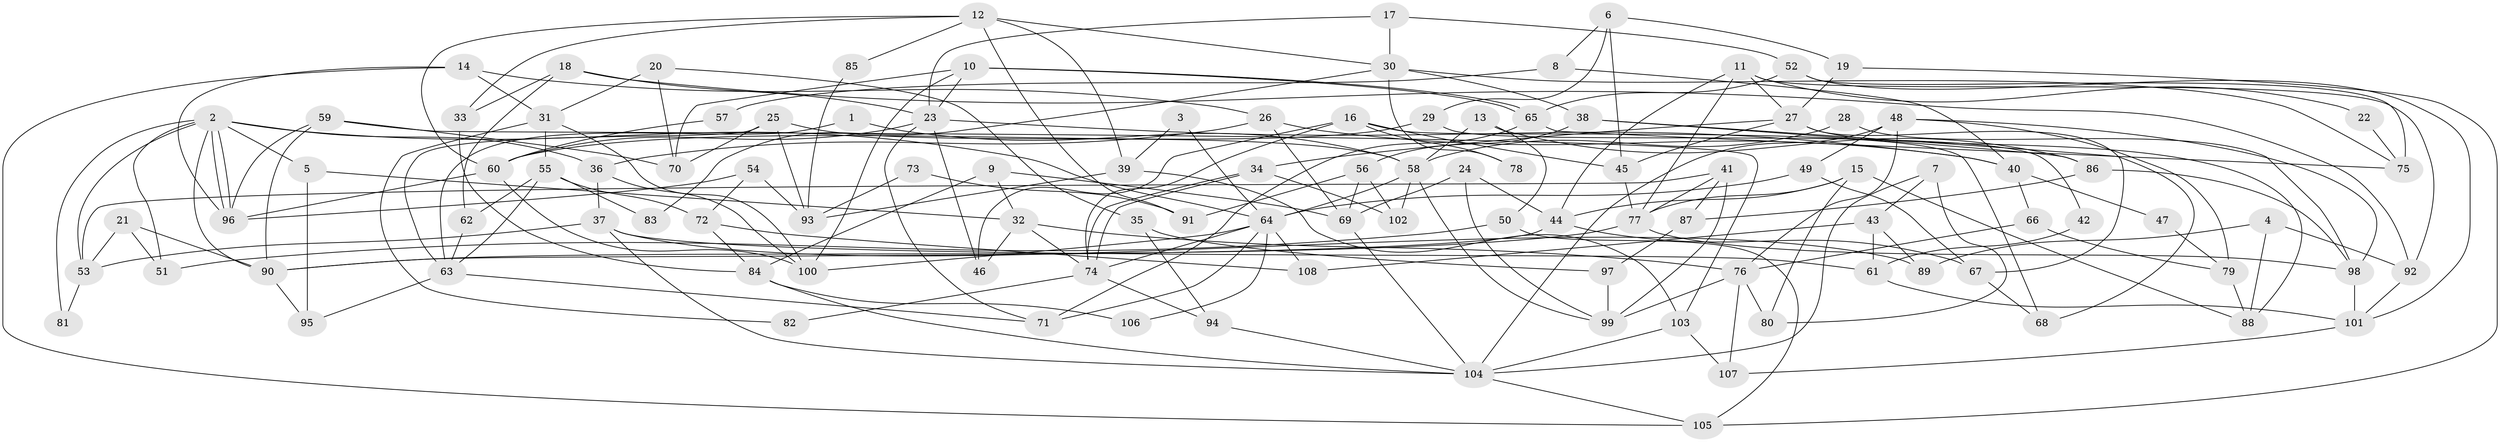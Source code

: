 // coarse degree distribution, {2: 0.07575757575757576, 7: 0.13636363636363635, 4: 0.21212121212121213, 5: 0.18181818181818182, 9: 0.07575757575757576, 3: 0.15151515151515152, 6: 0.12121212121212122, 8: 0.045454545454545456}
// Generated by graph-tools (version 1.1) at 2025/41/03/06/25 10:41:53]
// undirected, 108 vertices, 216 edges
graph export_dot {
graph [start="1"]
  node [color=gray90,style=filled];
  1;
  2;
  3;
  4;
  5;
  6;
  7;
  8;
  9;
  10;
  11;
  12;
  13;
  14;
  15;
  16;
  17;
  18;
  19;
  20;
  21;
  22;
  23;
  24;
  25;
  26;
  27;
  28;
  29;
  30;
  31;
  32;
  33;
  34;
  35;
  36;
  37;
  38;
  39;
  40;
  41;
  42;
  43;
  44;
  45;
  46;
  47;
  48;
  49;
  50;
  51;
  52;
  53;
  54;
  55;
  56;
  57;
  58;
  59;
  60;
  61;
  62;
  63;
  64;
  65;
  66;
  67;
  68;
  69;
  70;
  71;
  72;
  73;
  74;
  75;
  76;
  77;
  78;
  79;
  80;
  81;
  82;
  83;
  84;
  85;
  86;
  87;
  88;
  89;
  90;
  91;
  92;
  93;
  94;
  95;
  96;
  97;
  98;
  99;
  100;
  101;
  102;
  103;
  104;
  105;
  106;
  107;
  108;
  1 -- 63;
  1 -- 58;
  2 -- 5;
  2 -- 96;
  2 -- 96;
  2 -- 36;
  2 -- 51;
  2 -- 53;
  2 -- 64;
  2 -- 81;
  2 -- 90;
  3 -- 64;
  3 -- 39;
  4 -- 88;
  4 -- 92;
  4 -- 89;
  5 -- 95;
  5 -- 32;
  6 -- 45;
  6 -- 19;
  6 -- 8;
  6 -- 29;
  7 -- 80;
  7 -- 43;
  7 -- 104;
  8 -- 40;
  8 -- 57;
  9 -- 32;
  9 -- 69;
  9 -- 84;
  10 -- 65;
  10 -- 65;
  10 -- 100;
  10 -- 23;
  10 -- 70;
  11 -- 92;
  11 -- 77;
  11 -- 22;
  11 -- 27;
  11 -- 44;
  12 -- 30;
  12 -- 60;
  12 -- 33;
  12 -- 39;
  12 -- 85;
  12 -- 91;
  13 -- 58;
  13 -- 50;
  13 -- 86;
  14 -- 26;
  14 -- 96;
  14 -- 31;
  14 -- 105;
  15 -- 44;
  15 -- 77;
  15 -- 80;
  15 -- 88;
  16 -- 74;
  16 -- 45;
  16 -- 46;
  16 -- 68;
  16 -- 78;
  17 -- 23;
  17 -- 52;
  17 -- 30;
  18 -- 23;
  18 -- 33;
  18 -- 62;
  18 -- 92;
  19 -- 105;
  19 -- 27;
  20 -- 35;
  20 -- 31;
  20 -- 70;
  21 -- 90;
  21 -- 53;
  21 -- 51;
  22 -- 75;
  23 -- 46;
  23 -- 40;
  23 -- 60;
  23 -- 71;
  24 -- 44;
  24 -- 69;
  24 -- 99;
  25 -- 70;
  25 -- 63;
  25 -- 58;
  25 -- 93;
  26 -- 36;
  26 -- 40;
  26 -- 69;
  27 -- 67;
  27 -- 34;
  27 -- 45;
  27 -- 88;
  28 -- 58;
  28 -- 98;
  29 -- 60;
  29 -- 42;
  30 -- 38;
  30 -- 75;
  30 -- 78;
  30 -- 83;
  31 -- 55;
  31 -- 82;
  31 -- 100;
  32 -- 74;
  32 -- 76;
  32 -- 46;
  33 -- 84;
  34 -- 74;
  34 -- 74;
  34 -- 102;
  35 -- 94;
  35 -- 97;
  36 -- 100;
  36 -- 37;
  37 -- 53;
  37 -- 61;
  37 -- 89;
  37 -- 104;
  38 -- 56;
  38 -- 86;
  38 -- 68;
  39 -- 93;
  39 -- 103;
  40 -- 66;
  40 -- 47;
  41 -- 99;
  41 -- 77;
  41 -- 53;
  41 -- 87;
  42 -- 61;
  43 -- 61;
  43 -- 89;
  43 -- 108;
  44 -- 90;
  44 -- 67;
  45 -- 77;
  47 -- 79;
  48 -- 49;
  48 -- 104;
  48 -- 76;
  48 -- 79;
  48 -- 98;
  49 -- 64;
  49 -- 67;
  50 -- 51;
  50 -- 105;
  52 -- 75;
  52 -- 65;
  52 -- 101;
  53 -- 81;
  54 -- 72;
  54 -- 96;
  54 -- 93;
  55 -- 62;
  55 -- 72;
  55 -- 63;
  55 -- 83;
  56 -- 69;
  56 -- 102;
  56 -- 91;
  57 -- 60;
  58 -- 64;
  58 -- 99;
  58 -- 102;
  59 -- 70;
  59 -- 103;
  59 -- 90;
  59 -- 96;
  60 -- 96;
  60 -- 100;
  61 -- 101;
  62 -- 63;
  63 -- 71;
  63 -- 95;
  64 -- 100;
  64 -- 71;
  64 -- 74;
  64 -- 106;
  64 -- 108;
  65 -- 71;
  65 -- 75;
  66 -- 76;
  66 -- 79;
  67 -- 68;
  69 -- 104;
  72 -- 108;
  72 -- 84;
  73 -- 91;
  73 -- 93;
  74 -- 82;
  74 -- 94;
  76 -- 99;
  76 -- 80;
  76 -- 107;
  77 -- 98;
  77 -- 90;
  79 -- 88;
  84 -- 104;
  84 -- 106;
  85 -- 93;
  86 -- 98;
  86 -- 87;
  87 -- 97;
  90 -- 95;
  92 -- 101;
  94 -- 104;
  97 -- 99;
  98 -- 101;
  101 -- 107;
  103 -- 104;
  103 -- 107;
  104 -- 105;
}
